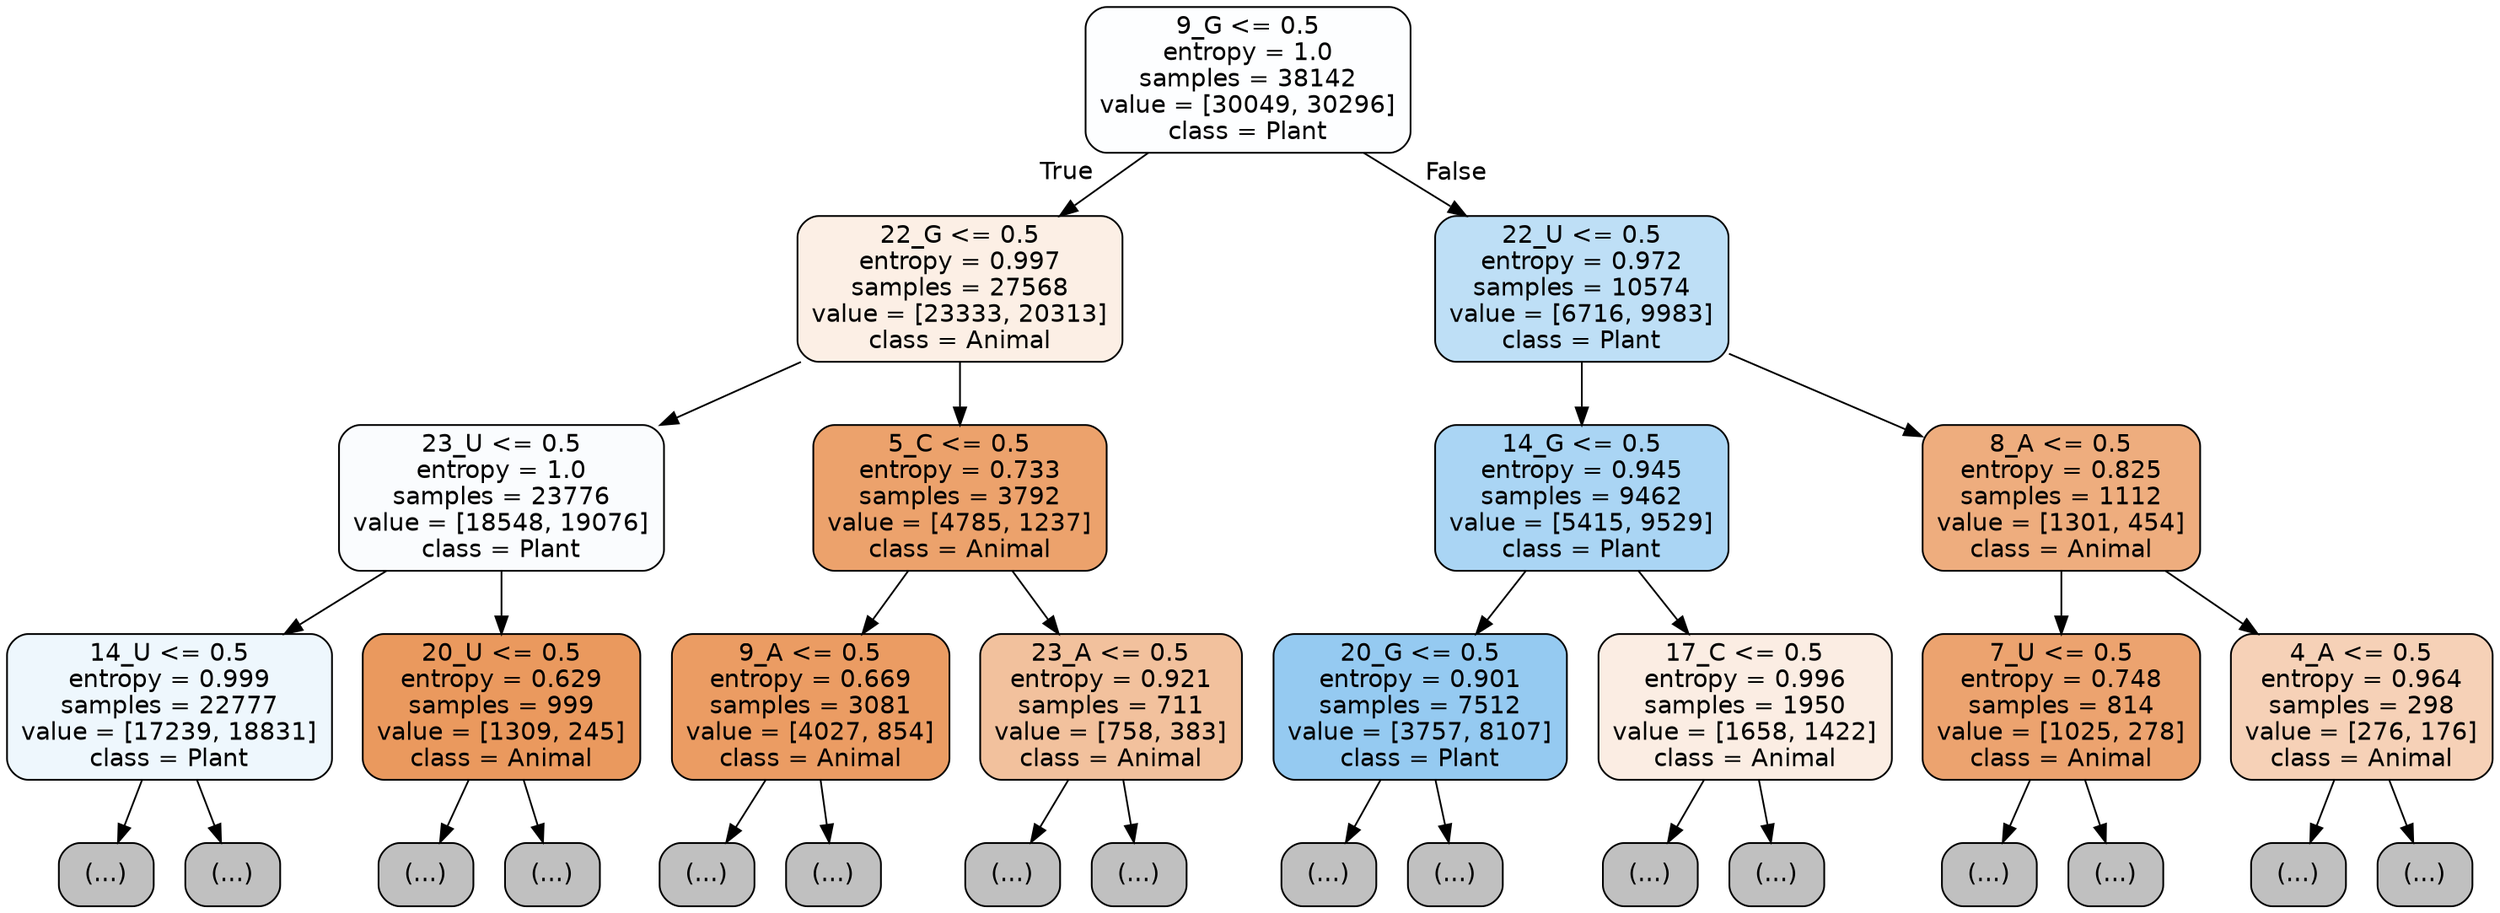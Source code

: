 digraph Tree {
node [shape=box, style="filled, rounded", color="black", fontname="helvetica"] ;
edge [fontname="helvetica"] ;
0 [label="9_G <= 0.5\nentropy = 1.0\nsamples = 38142\nvalue = [30049, 30296]\nclass = Plant", fillcolor="#fdfeff"] ;
1 [label="22_G <= 0.5\nentropy = 0.997\nsamples = 27568\nvalue = [23333, 20313]\nclass = Animal", fillcolor="#fcefe5"] ;
0 -> 1 [labeldistance=2.5, labelangle=45, headlabel="True"] ;
2 [label="23_U <= 0.5\nentropy = 1.0\nsamples = 23776\nvalue = [18548, 19076]\nclass = Plant", fillcolor="#fafcfe"] ;
1 -> 2 ;
3 [label="14_U <= 0.5\nentropy = 0.999\nsamples = 22777\nvalue = [17239, 18831]\nclass = Plant", fillcolor="#eef7fd"] ;
2 -> 3 ;
4 [label="(...)", fillcolor="#C0C0C0"] ;
3 -> 4 ;
7747 [label="(...)", fillcolor="#C0C0C0"] ;
3 -> 7747 ;
10852 [label="20_U <= 0.5\nentropy = 0.629\nsamples = 999\nvalue = [1309, 245]\nclass = Animal", fillcolor="#ea995e"] ;
2 -> 10852 ;
10853 [label="(...)", fillcolor="#C0C0C0"] ;
10852 -> 10853 ;
11134 [label="(...)", fillcolor="#C0C0C0"] ;
10852 -> 11134 ;
11235 [label="5_C <= 0.5\nentropy = 0.733\nsamples = 3792\nvalue = [4785, 1237]\nclass = Animal", fillcolor="#eca26c"] ;
1 -> 11235 ;
11236 [label="9_A <= 0.5\nentropy = 0.669\nsamples = 3081\nvalue = [4027, 854]\nclass = Animal", fillcolor="#eb9c63"] ;
11235 -> 11236 ;
11237 [label="(...)", fillcolor="#C0C0C0"] ;
11236 -> 11237 ;
11962 [label="(...)", fillcolor="#C0C0C0"] ;
11236 -> 11962 ;
12325 [label="23_A <= 0.5\nentropy = 0.921\nsamples = 711\nvalue = [758, 383]\nclass = Animal", fillcolor="#f2c19d"] ;
11235 -> 12325 ;
12326 [label="(...)", fillcolor="#C0C0C0"] ;
12325 -> 12326 ;
12591 [label="(...)", fillcolor="#C0C0C0"] ;
12325 -> 12591 ;
12618 [label="22_U <= 0.5\nentropy = 0.972\nsamples = 10574\nvalue = [6716, 9983]\nclass = Plant", fillcolor="#bedff6"] ;
0 -> 12618 [labeldistance=2.5, labelangle=-45, headlabel="False"] ;
12619 [label="14_G <= 0.5\nentropy = 0.945\nsamples = 9462\nvalue = [5415, 9529]\nclass = Plant", fillcolor="#aad5f4"] ;
12618 -> 12619 ;
12620 [label="20_G <= 0.5\nentropy = 0.901\nsamples = 7512\nvalue = [3757, 8107]\nclass = Plant", fillcolor="#95caf1"] ;
12619 -> 12620 ;
12621 [label="(...)", fillcolor="#C0C0C0"] ;
12620 -> 12621 ;
14696 [label="(...)", fillcolor="#C0C0C0"] ;
12620 -> 14696 ;
15421 [label="17_C <= 0.5\nentropy = 0.996\nsamples = 1950\nvalue = [1658, 1422]\nclass = Animal", fillcolor="#fbede3"] ;
12619 -> 15421 ;
15422 [label="(...)", fillcolor="#C0C0C0"] ;
15421 -> 15422 ;
16201 [label="(...)", fillcolor="#C0C0C0"] ;
15421 -> 16201 ;
16484 [label="8_A <= 0.5\nentropy = 0.825\nsamples = 1112\nvalue = [1301, 454]\nclass = Animal", fillcolor="#eead7e"] ;
12618 -> 16484 ;
16485 [label="7_U <= 0.5\nentropy = 0.748\nsamples = 814\nvalue = [1025, 278]\nclass = Animal", fillcolor="#eca36f"] ;
16484 -> 16485 ;
16486 [label="(...)", fillcolor="#C0C0C0"] ;
16485 -> 16486 ;
16727 [label="(...)", fillcolor="#C0C0C0"] ;
16485 -> 16727 ;
16820 [label="4_A <= 0.5\nentropy = 0.964\nsamples = 298\nvalue = [276, 176]\nclass = Animal", fillcolor="#f6d1b7"] ;
16484 -> 16820 ;
16821 [label="(...)", fillcolor="#C0C0C0"] ;
16820 -> 16821 ;
16952 [label="(...)", fillcolor="#C0C0C0"] ;
16820 -> 16952 ;
}